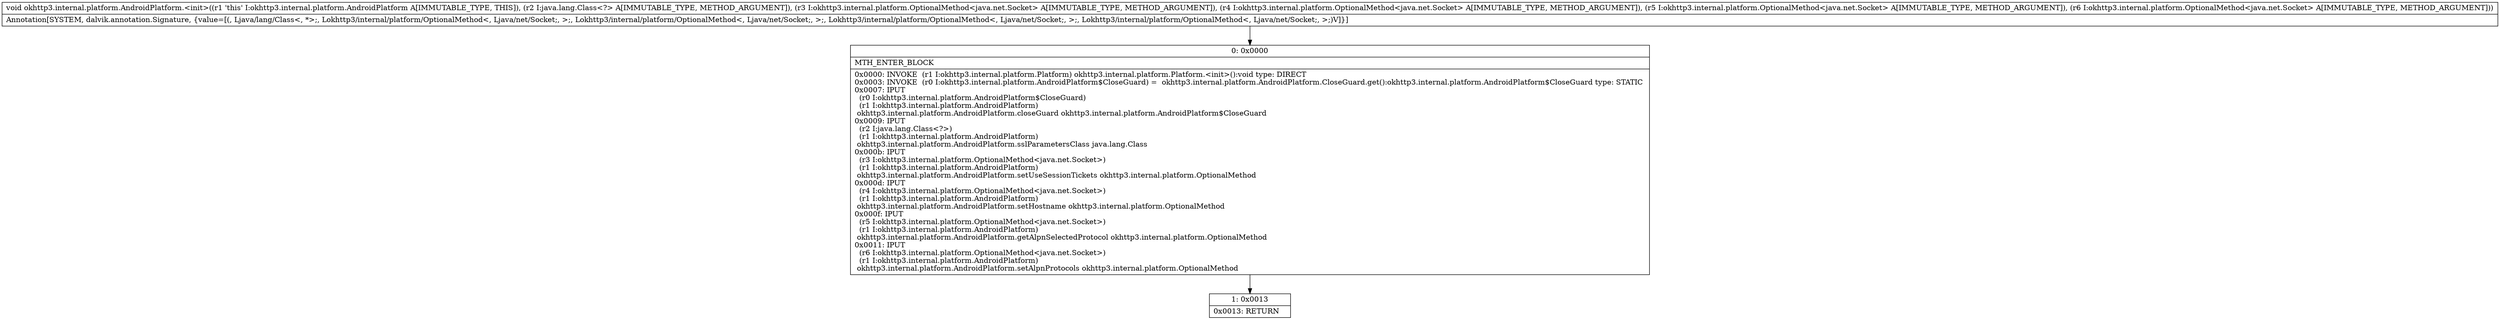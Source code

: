 digraph "CFG forokhttp3.internal.platform.AndroidPlatform.\<init\>(Ljava\/lang\/Class;Lokhttp3\/internal\/platform\/OptionalMethod;Lokhttp3\/internal\/platform\/OptionalMethod;Lokhttp3\/internal\/platform\/OptionalMethod;Lokhttp3\/internal\/platform\/OptionalMethod;)V" {
Node_0 [shape=record,label="{0\:\ 0x0000|MTH_ENTER_BLOCK\l|0x0000: INVOKE  (r1 I:okhttp3.internal.platform.Platform) okhttp3.internal.platform.Platform.\<init\>():void type: DIRECT \l0x0003: INVOKE  (r0 I:okhttp3.internal.platform.AndroidPlatform$CloseGuard) =  okhttp3.internal.platform.AndroidPlatform.CloseGuard.get():okhttp3.internal.platform.AndroidPlatform$CloseGuard type: STATIC \l0x0007: IPUT  \l  (r0 I:okhttp3.internal.platform.AndroidPlatform$CloseGuard)\l  (r1 I:okhttp3.internal.platform.AndroidPlatform)\l okhttp3.internal.platform.AndroidPlatform.closeGuard okhttp3.internal.platform.AndroidPlatform$CloseGuard \l0x0009: IPUT  \l  (r2 I:java.lang.Class\<?\>)\l  (r1 I:okhttp3.internal.platform.AndroidPlatform)\l okhttp3.internal.platform.AndroidPlatform.sslParametersClass java.lang.Class \l0x000b: IPUT  \l  (r3 I:okhttp3.internal.platform.OptionalMethod\<java.net.Socket\>)\l  (r1 I:okhttp3.internal.platform.AndroidPlatform)\l okhttp3.internal.platform.AndroidPlatform.setUseSessionTickets okhttp3.internal.platform.OptionalMethod \l0x000d: IPUT  \l  (r4 I:okhttp3.internal.platform.OptionalMethod\<java.net.Socket\>)\l  (r1 I:okhttp3.internal.platform.AndroidPlatform)\l okhttp3.internal.platform.AndroidPlatform.setHostname okhttp3.internal.platform.OptionalMethod \l0x000f: IPUT  \l  (r5 I:okhttp3.internal.platform.OptionalMethod\<java.net.Socket\>)\l  (r1 I:okhttp3.internal.platform.AndroidPlatform)\l okhttp3.internal.platform.AndroidPlatform.getAlpnSelectedProtocol okhttp3.internal.platform.OptionalMethod \l0x0011: IPUT  \l  (r6 I:okhttp3.internal.platform.OptionalMethod\<java.net.Socket\>)\l  (r1 I:okhttp3.internal.platform.AndroidPlatform)\l okhttp3.internal.platform.AndroidPlatform.setAlpnProtocols okhttp3.internal.platform.OptionalMethod \l}"];
Node_1 [shape=record,label="{1\:\ 0x0013|0x0013: RETURN   \l}"];
MethodNode[shape=record,label="{void okhttp3.internal.platform.AndroidPlatform.\<init\>((r1 'this' I:okhttp3.internal.platform.AndroidPlatform A[IMMUTABLE_TYPE, THIS]), (r2 I:java.lang.Class\<?\> A[IMMUTABLE_TYPE, METHOD_ARGUMENT]), (r3 I:okhttp3.internal.platform.OptionalMethod\<java.net.Socket\> A[IMMUTABLE_TYPE, METHOD_ARGUMENT]), (r4 I:okhttp3.internal.platform.OptionalMethod\<java.net.Socket\> A[IMMUTABLE_TYPE, METHOD_ARGUMENT]), (r5 I:okhttp3.internal.platform.OptionalMethod\<java.net.Socket\> A[IMMUTABLE_TYPE, METHOD_ARGUMENT]), (r6 I:okhttp3.internal.platform.OptionalMethod\<java.net.Socket\> A[IMMUTABLE_TYPE, METHOD_ARGUMENT]))  | Annotation[SYSTEM, dalvik.annotation.Signature, \{value=[(, Ljava\/lang\/Class\<, *\>;, Lokhttp3\/internal\/platform\/OptionalMethod\<, Ljava\/net\/Socket;, \>;, Lokhttp3\/internal\/platform\/OptionalMethod\<, Ljava\/net\/Socket;, \>;, Lokhttp3\/internal\/platform\/OptionalMethod\<, Ljava\/net\/Socket;, \>;, Lokhttp3\/internal\/platform\/OptionalMethod\<, Ljava\/net\/Socket;, \>;)V]\}]\l}"];
MethodNode -> Node_0;
Node_0 -> Node_1;
}

